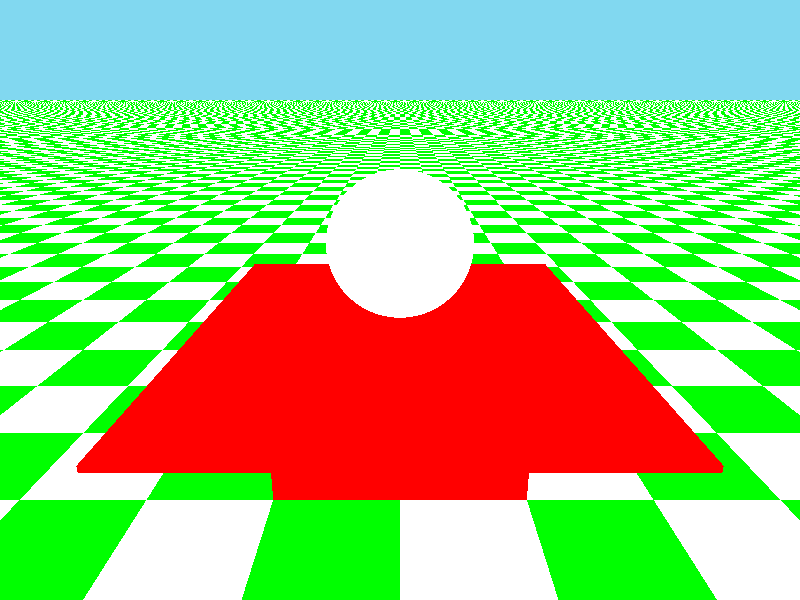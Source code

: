 // inclusion des couleurs prédéfinies
#include "colors.inc"

// définition de la couleur de fond
background { color SummerSky }

// positionnement de la caméra
camera {
  location <0, 3, -4>
  look_at <0, 1, 2>
}

// définition d'une source
light_source { 
  <15, 25, 1>
   color White
}

// Texture de la table (pied + plateau)
#declare MaTexture = texture { 
  pigment { color Red }
  finish {
    reflection { 0.5 }
  }
}

// définition du pied de table
box {
  <-1, 0, 0>, <1, 0.5, 1>
  texture { MaTexture }
}

// définition du plateau de table
box {
  <-2, 0.8, -0.8>, <2, 0.85, 4>
  texture { MaTexture }
}

// définition d'une sphère
// En réglant ambient et diffuse sur 0
// La sphère devient complètement noire car
// (ambient) le niveau d'éclairage minimum est égal à 0
// et la lumière renvoyée vers la caméra (diffuse) l'est
// aussi.
sphere {
   <0, 1.6, 2>, 0.75
  texture {
    pigment { color White }
      finish {
        specular 1
        metallic
        reflection { .75 metallic }
      }
   }
}

// définition du sol
plane {
  <0, 1, 0>, 0
  texture { pigment { checker Green, White } }
}